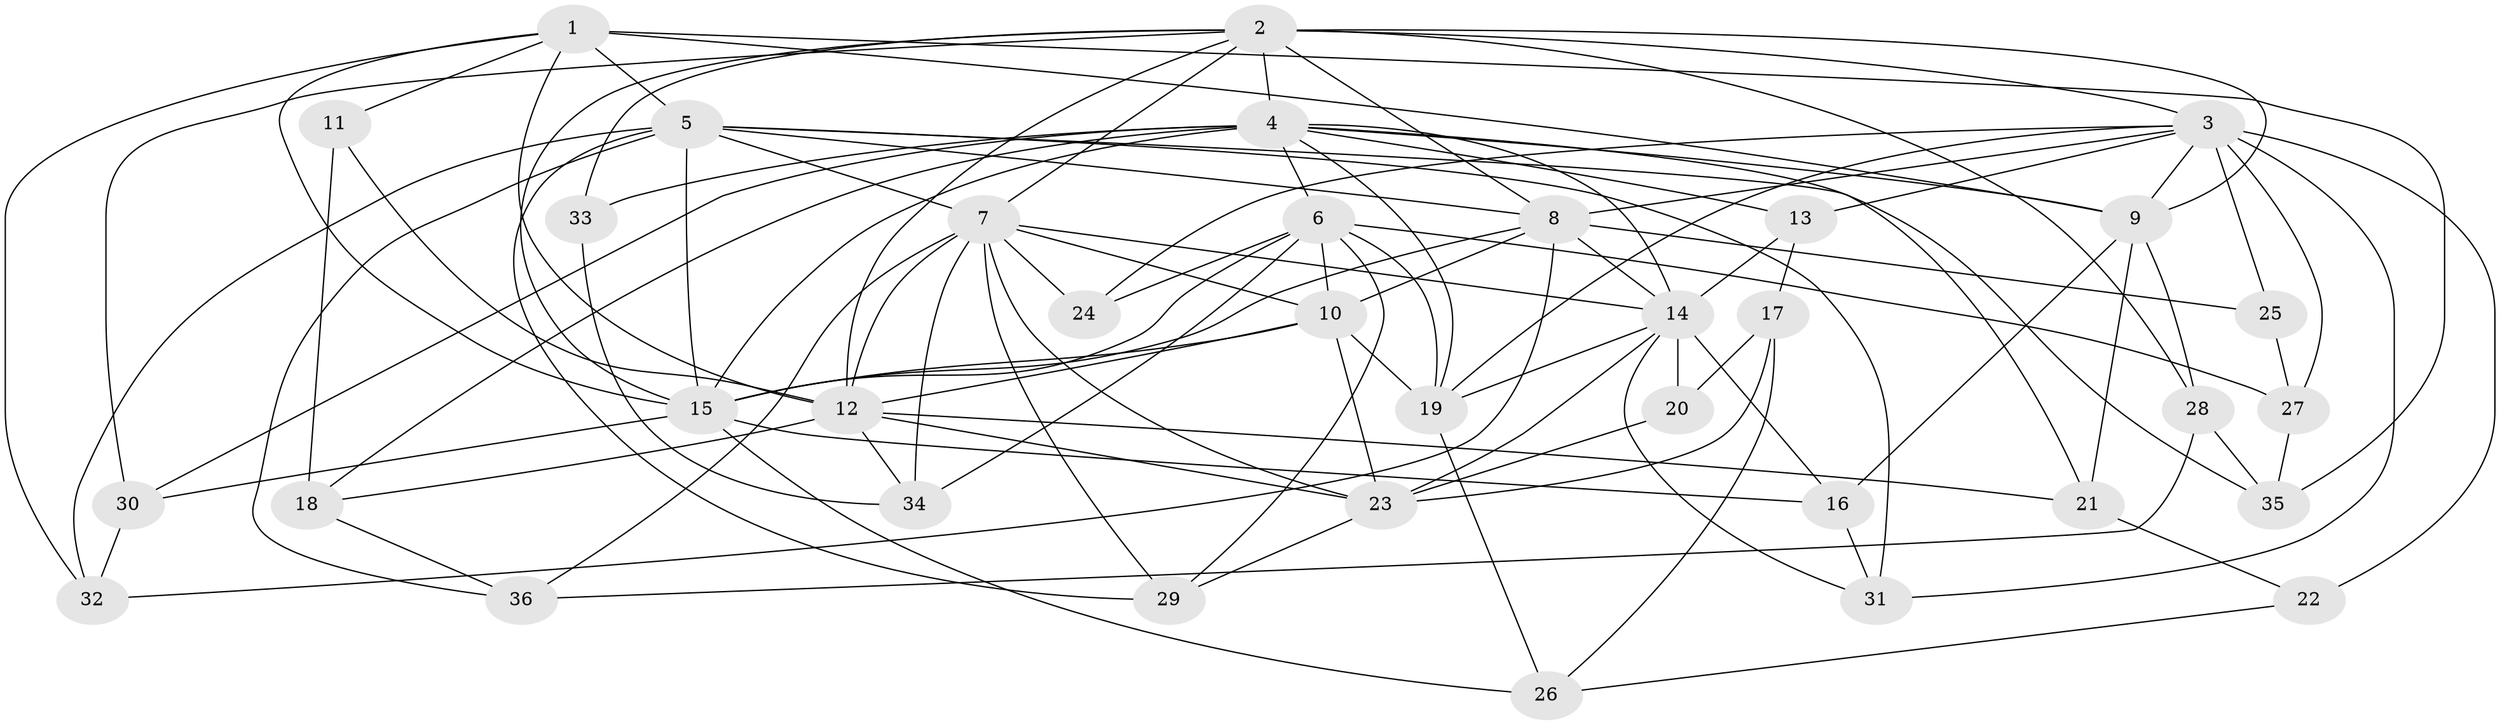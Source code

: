 // original degree distribution, {4: 1.0}
// Generated by graph-tools (version 1.1) at 2025/53/03/04/25 22:53:45]
// undirected, 36 vertices, 103 edges
graph export_dot {
  node [color=gray90,style=filled];
  1;
  2;
  3;
  4;
  5;
  6;
  7;
  8;
  9;
  10;
  11;
  12;
  13;
  14;
  15;
  16;
  17;
  18;
  19;
  20;
  21;
  22;
  23;
  24;
  25;
  26;
  27;
  28;
  29;
  30;
  31;
  32;
  33;
  34;
  35;
  36;
  1 -- 5 [weight=2.0];
  1 -- 9 [weight=2.0];
  1 -- 11 [weight=2.0];
  1 -- 12 [weight=1.0];
  1 -- 15 [weight=1.0];
  1 -- 32 [weight=1.0];
  1 -- 35 [weight=1.0];
  2 -- 3 [weight=1.0];
  2 -- 4 [weight=1.0];
  2 -- 7 [weight=1.0];
  2 -- 8 [weight=1.0];
  2 -- 9 [weight=1.0];
  2 -- 12 [weight=1.0];
  2 -- 15 [weight=1.0];
  2 -- 28 [weight=1.0];
  2 -- 30 [weight=1.0];
  2 -- 33 [weight=1.0];
  3 -- 8 [weight=1.0];
  3 -- 9 [weight=1.0];
  3 -- 13 [weight=1.0];
  3 -- 19 [weight=1.0];
  3 -- 22 [weight=2.0];
  3 -- 24 [weight=1.0];
  3 -- 25 [weight=2.0];
  3 -- 27 [weight=1.0];
  3 -- 31 [weight=1.0];
  4 -- 6 [weight=1.0];
  4 -- 9 [weight=1.0];
  4 -- 13 [weight=1.0];
  4 -- 14 [weight=1.0];
  4 -- 15 [weight=1.0];
  4 -- 18 [weight=1.0];
  4 -- 19 [weight=1.0];
  4 -- 30 [weight=1.0];
  4 -- 33 [weight=2.0];
  4 -- 35 [weight=1.0];
  5 -- 7 [weight=1.0];
  5 -- 8 [weight=1.0];
  5 -- 15 [weight=3.0];
  5 -- 21 [weight=1.0];
  5 -- 29 [weight=1.0];
  5 -- 31 [weight=1.0];
  5 -- 32 [weight=1.0];
  5 -- 36 [weight=1.0];
  6 -- 10 [weight=2.0];
  6 -- 15 [weight=1.0];
  6 -- 19 [weight=1.0];
  6 -- 24 [weight=2.0];
  6 -- 27 [weight=1.0];
  6 -- 29 [weight=1.0];
  6 -- 34 [weight=1.0];
  7 -- 10 [weight=1.0];
  7 -- 12 [weight=1.0];
  7 -- 14 [weight=1.0];
  7 -- 23 [weight=1.0];
  7 -- 24 [weight=1.0];
  7 -- 29 [weight=1.0];
  7 -- 34 [weight=1.0];
  7 -- 36 [weight=1.0];
  8 -- 10 [weight=3.0];
  8 -- 14 [weight=3.0];
  8 -- 15 [weight=1.0];
  8 -- 25 [weight=1.0];
  8 -- 32 [weight=1.0];
  9 -- 16 [weight=1.0];
  9 -- 21 [weight=1.0];
  9 -- 28 [weight=1.0];
  10 -- 12 [weight=1.0];
  10 -- 15 [weight=1.0];
  10 -- 19 [weight=1.0];
  10 -- 23 [weight=1.0];
  11 -- 12 [weight=1.0];
  11 -- 18 [weight=1.0];
  12 -- 18 [weight=1.0];
  12 -- 21 [weight=1.0];
  12 -- 23 [weight=2.0];
  12 -- 34 [weight=1.0];
  13 -- 14 [weight=1.0];
  13 -- 17 [weight=1.0];
  14 -- 16 [weight=1.0];
  14 -- 19 [weight=1.0];
  14 -- 20 [weight=2.0];
  14 -- 23 [weight=1.0];
  14 -- 31 [weight=1.0];
  15 -- 16 [weight=1.0];
  15 -- 26 [weight=1.0];
  15 -- 30 [weight=1.0];
  16 -- 31 [weight=1.0];
  17 -- 20 [weight=1.0];
  17 -- 23 [weight=1.0];
  17 -- 26 [weight=1.0];
  18 -- 36 [weight=1.0];
  19 -- 26 [weight=1.0];
  20 -- 23 [weight=1.0];
  21 -- 22 [weight=1.0];
  22 -- 26 [weight=1.0];
  23 -- 29 [weight=1.0];
  25 -- 27 [weight=1.0];
  27 -- 35 [weight=1.0];
  28 -- 35 [weight=1.0];
  28 -- 36 [weight=1.0];
  30 -- 32 [weight=1.0];
  33 -- 34 [weight=1.0];
}
